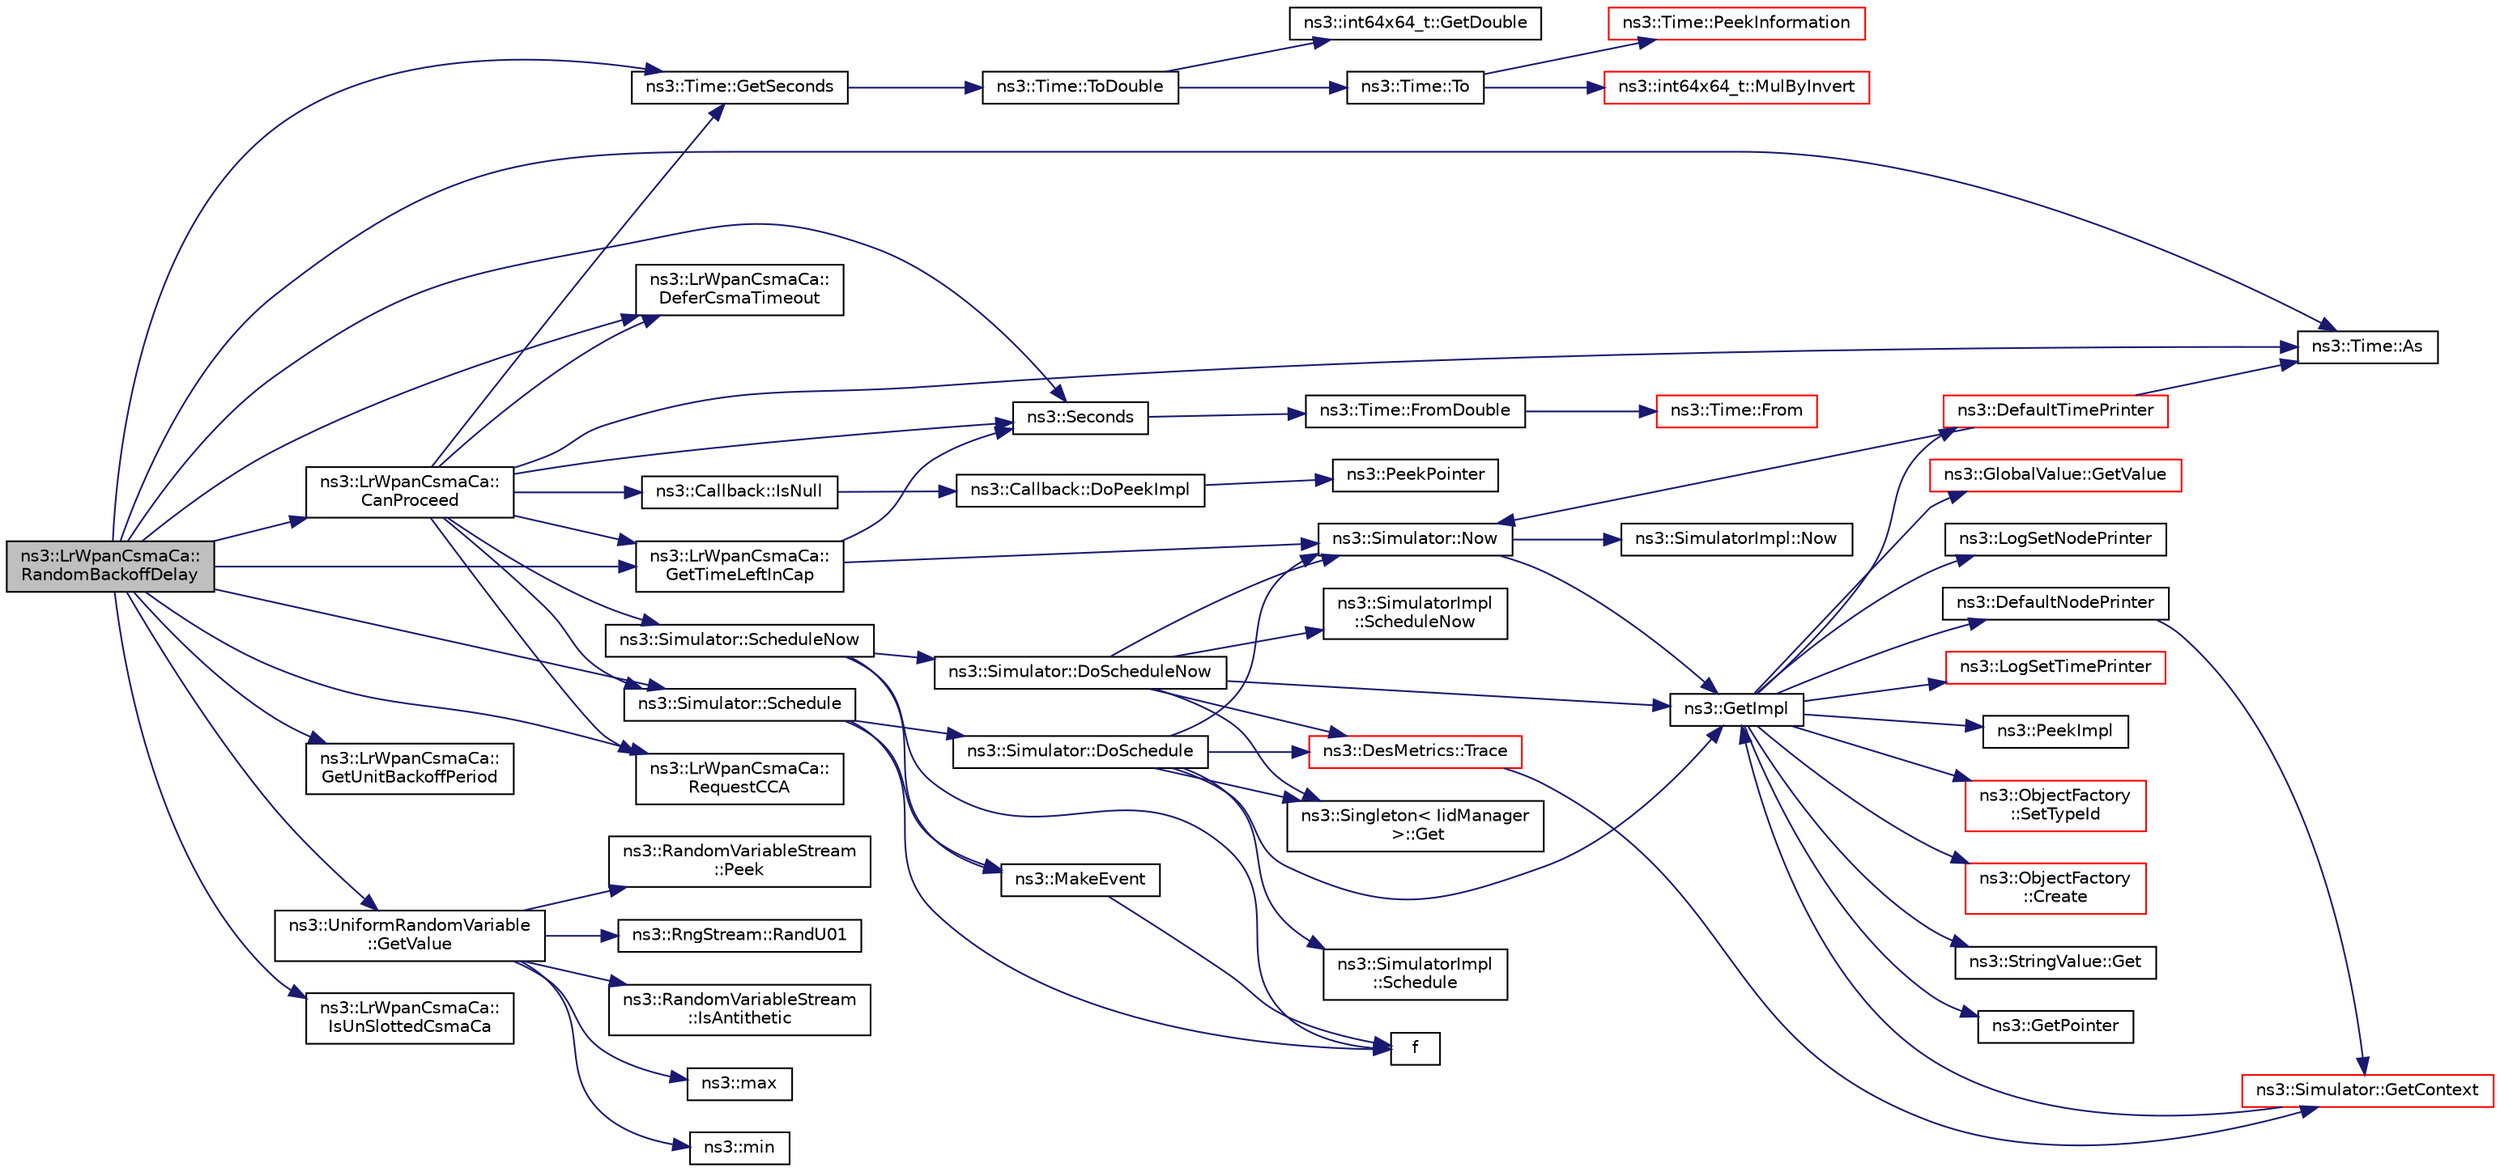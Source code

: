 digraph "ns3::LrWpanCsmaCa::RandomBackoffDelay"
{
 // LATEX_PDF_SIZE
  edge [fontname="Helvetica",fontsize="10",labelfontname="Helvetica",labelfontsize="10"];
  node [fontname="Helvetica",fontsize="10",shape=record];
  rankdir="LR";
  Node1 [label="ns3::LrWpanCsmaCa::\lRandomBackoffDelay",height=0.2,width=0.4,color="black", fillcolor="grey75", style="filled", fontcolor="black",tooltip="In step 2 of the CSMA-CA, perform a random backoff in the range of 0 to 2^BE -1."];
  Node1 -> Node2 [color="midnightblue",fontsize="10",style="solid",fontname="Helvetica"];
  Node2 [label="ns3::Time::As",height=0.2,width=0.4,color="black", fillcolor="white", style="filled",URL="$classns3_1_1_time.html#ad5198e31c2512226ca0e58b31fad7fd0",tooltip="Attach a unit to a Time, to facilitate output in a specific unit."];
  Node1 -> Node3 [color="midnightblue",fontsize="10",style="solid",fontname="Helvetica"];
  Node3 [label="ns3::LrWpanCsmaCa::\lCanProceed",height=0.2,width=0.4,color="black", fillcolor="white", style="filled",URL="$classns3_1_1_lr_wpan_csma_ca.html#a9f7dda9d4ebf114402edcd945fd310ef",tooltip="In the slotted CSMA-CA, after random backoff, determine if the remaining CSMA-CA operation can procee..."];
  Node3 -> Node2 [color="midnightblue",fontsize="10",style="solid",fontname="Helvetica"];
  Node3 -> Node4 [color="midnightblue",fontsize="10",style="solid",fontname="Helvetica"];
  Node4 [label="ns3::LrWpanCsmaCa::\lDeferCsmaTimeout",height=0.2,width=0.4,color="black", fillcolor="white", style="filled",URL="$classns3_1_1_lr_wpan_csma_ca.html#aa26fb8211aa1e7ac15433f648c11f3c5",tooltip="The CSMA algorithm call this function at the end of the CAP to return the MAC state back to to IDLE a..."];
  Node3 -> Node5 [color="midnightblue",fontsize="10",style="solid",fontname="Helvetica"];
  Node5 [label="ns3::Time::GetSeconds",height=0.2,width=0.4,color="black", fillcolor="white", style="filled",URL="$classns3_1_1_time.html#a27cb7c22324e0447740929b024dbeb66",tooltip="Get an approximation of the time stored in this instance in the indicated unit."];
  Node5 -> Node6 [color="midnightblue",fontsize="10",style="solid",fontname="Helvetica"];
  Node6 [label="ns3::Time::ToDouble",height=0.2,width=0.4,color="black", fillcolor="white", style="filled",URL="$classns3_1_1_time.html#a1f1f3acb86e4ed17643ef4a9ed1564fe",tooltip="Get the Time value expressed in a particular unit."];
  Node6 -> Node7 [color="midnightblue",fontsize="10",style="solid",fontname="Helvetica"];
  Node7 [label="ns3::int64x64_t::GetDouble",height=0.2,width=0.4,color="black", fillcolor="white", style="filled",URL="$classns3_1_1int64x64__t.html#ad4fd5a21e426f206aca10112cf5f4948",tooltip="Get this value as a double."];
  Node6 -> Node8 [color="midnightblue",fontsize="10",style="solid",fontname="Helvetica"];
  Node8 [label="ns3::Time::To",height=0.2,width=0.4,color="black", fillcolor="white", style="filled",URL="$classns3_1_1_time.html#a0d851a1d99e3bc29625cc91cbf15e039",tooltip="Get the Time value expressed in a particular unit."];
  Node8 -> Node9 [color="midnightblue",fontsize="10",style="solid",fontname="Helvetica"];
  Node9 [label="ns3::int64x64_t::MulByInvert",height=0.2,width=0.4,color="red", fillcolor="white", style="filled",URL="$classns3_1_1int64x64__t.html#a57c020ccad8624bebf8f1ab8f6bb1e6e",tooltip="Multiply this value by a Q0.128 value, presumably representing an inverse, completing a division oper..."];
  Node8 -> Node11 [color="midnightblue",fontsize="10",style="solid",fontname="Helvetica"];
  Node11 [label="ns3::Time::PeekInformation",height=0.2,width=0.4,color="red", fillcolor="white", style="filled",URL="$classns3_1_1_time.html#a0b023c55c20582aa7c1781aacf128034",tooltip="Get the Information record for timeUnit for the current Resolution."];
  Node3 -> Node19 [color="midnightblue",fontsize="10",style="solid",fontname="Helvetica"];
  Node19 [label="ns3::LrWpanCsmaCa::\lGetTimeLeftInCap",height=0.2,width=0.4,color="black", fillcolor="white", style="filled",URL="$classns3_1_1_lr_wpan_csma_ca.html#ab7db282300fa456fc60a3874f4123cb0",tooltip="Get the time left in the CAP portion of the Outgoing or Incoming superframe."];
  Node19 -> Node20 [color="midnightblue",fontsize="10",style="solid",fontname="Helvetica"];
  Node20 [label="ns3::Simulator::Now",height=0.2,width=0.4,color="black", fillcolor="white", style="filled",URL="$classns3_1_1_simulator.html#ac3178fa975b419f7875e7105be122800",tooltip="Return the current simulation virtual time."];
  Node20 -> Node21 [color="midnightblue",fontsize="10",style="solid",fontname="Helvetica"];
  Node21 [label="ns3::GetImpl",height=0.2,width=0.4,color="black", fillcolor="white", style="filled",URL="$group__simulator.html#ga42eb4eddad41528d4d99794a3dae3fd0",tooltip="Get the SimulatorImpl singleton."];
  Node21 -> Node22 [color="midnightblue",fontsize="10",style="solid",fontname="Helvetica"];
  Node22 [label="ns3::ObjectFactory\l::Create",height=0.2,width=0.4,color="red", fillcolor="white", style="filled",URL="$classns3_1_1_object_factory.html#a52eda277f4aaab54266134ba48102ad7",tooltip="Create an Object instance of the configured TypeId."];
  Node21 -> Node52 [color="midnightblue",fontsize="10",style="solid",fontname="Helvetica"];
  Node52 [label="ns3::DefaultNodePrinter",height=0.2,width=0.4,color="black", fillcolor="white", style="filled",URL="$group__logging.html#gac4c06cbbed12229d85991ced145f6be2",tooltip="Default node id printer implementation."];
  Node52 -> Node53 [color="midnightblue",fontsize="10",style="solid",fontname="Helvetica"];
  Node53 [label="ns3::Simulator::GetContext",height=0.2,width=0.4,color="red", fillcolor="white", style="filled",URL="$classns3_1_1_simulator.html#a8514b74ee2c42916b351b33c4a963bb0",tooltip="Get the current simulation context."];
  Node53 -> Node21 [color="midnightblue",fontsize="10",style="solid",fontname="Helvetica"];
  Node21 -> Node55 [color="midnightblue",fontsize="10",style="solid",fontname="Helvetica"];
  Node55 [label="ns3::DefaultTimePrinter",height=0.2,width=0.4,color="red", fillcolor="white", style="filled",URL="$namespacens3.html#ae01c3c7786b644dfb8a0bb8f1201b269",tooltip="Default Time printer."];
  Node55 -> Node2 [color="midnightblue",fontsize="10",style="solid",fontname="Helvetica"];
  Node55 -> Node20 [color="midnightblue",fontsize="10",style="solid",fontname="Helvetica"];
  Node21 -> Node57 [color="midnightblue",fontsize="10",style="solid",fontname="Helvetica"];
  Node57 [label="ns3::StringValue::Get",height=0.2,width=0.4,color="black", fillcolor="white", style="filled",URL="$classns3_1_1_string_value.html#a6f208c2778fe1c7882e5cb429b8326ae",tooltip=" "];
  Node21 -> Node58 [color="midnightblue",fontsize="10",style="solid",fontname="Helvetica"];
  Node58 [label="ns3::GetPointer",height=0.2,width=0.4,color="black", fillcolor="white", style="filled",URL="$namespacens3.html#ab4e173cdfd43d17c1a40d5348510a670",tooltip=" "];
  Node21 -> Node59 [color="midnightblue",fontsize="10",style="solid",fontname="Helvetica"];
  Node59 [label="ns3::GlobalValue::GetValue",height=0.2,width=0.4,color="red", fillcolor="white", style="filled",URL="$classns3_1_1_global_value.html#a48a99242193fb69609a17332733e8600",tooltip="Get the value."];
  Node21 -> Node61 [color="midnightblue",fontsize="10",style="solid",fontname="Helvetica"];
  Node61 [label="ns3::LogSetNodePrinter",height=0.2,width=0.4,color="black", fillcolor="white", style="filled",URL="$namespacens3.html#aebac73305345f2e2803fdeb102a7705e",tooltip="Set the LogNodePrinter function to be used to prepend log messages with the node id."];
  Node21 -> Node62 [color="midnightblue",fontsize="10",style="solid",fontname="Helvetica"];
  Node62 [label="ns3::LogSetTimePrinter",height=0.2,width=0.4,color="red", fillcolor="white", style="filled",URL="$namespacens3.html#a46cd76678f7da29799d1b41994e12ec1",tooltip="Set the TimePrinter function to be used to prepend log messages with the simulation time."];
  Node21 -> Node67 [color="midnightblue",fontsize="10",style="solid",fontname="Helvetica"];
  Node67 [label="ns3::PeekImpl",height=0.2,width=0.4,color="black", fillcolor="white", style="filled",URL="$group__simulator.html#ga233c5c38de117e4e4a5a9cd168694792",tooltip="Get the static SimulatorImpl instance."];
  Node21 -> Node68 [color="midnightblue",fontsize="10",style="solid",fontname="Helvetica"];
  Node68 [label="ns3::ObjectFactory\l::SetTypeId",height=0.2,width=0.4,color="red", fillcolor="white", style="filled",URL="$classns3_1_1_object_factory.html#a77dcd099064038a1eb7a6b8251229ec3",tooltip="Set the TypeId of the Objects to be created by this factory."];
  Node20 -> Node69 [color="midnightblue",fontsize="10",style="solid",fontname="Helvetica"];
  Node69 [label="ns3::SimulatorImpl::Now",height=0.2,width=0.4,color="black", fillcolor="white", style="filled",URL="$classns3_1_1_simulator_impl.html#aa516c50060846adc6fd316e83ef0797c",tooltip="Return the current simulation virtual time."];
  Node19 -> Node70 [color="midnightblue",fontsize="10",style="solid",fontname="Helvetica"];
  Node70 [label="ns3::Seconds",height=0.2,width=0.4,color="black", fillcolor="white", style="filled",URL="$group__timecivil.html#ga33c34b816f8ff6628e33d5c8e9713b9e",tooltip="Construct a Time in the indicated unit."];
  Node70 -> Node14 [color="midnightblue",fontsize="10",style="solid",fontname="Helvetica"];
  Node14 [label="ns3::Time::FromDouble",height=0.2,width=0.4,color="black", fillcolor="white", style="filled",URL="$classns3_1_1_time.html#a60e845f4a74e62495b86356afe604cb4",tooltip="Create a Time equal to value in unit unit."];
  Node14 -> Node15 [color="midnightblue",fontsize="10",style="solid",fontname="Helvetica"];
  Node15 [label="ns3::Time::From",height=0.2,width=0.4,color="red", fillcolor="white", style="filled",URL="$classns3_1_1_time.html#a34e4acc13d0e08cc8cb9cd3b838b9baf",tooltip="Create a Time in the current unit."];
  Node3 -> Node71 [color="midnightblue",fontsize="10",style="solid",fontname="Helvetica"];
  Node71 [label="ns3::Callback::IsNull",height=0.2,width=0.4,color="black", fillcolor="white", style="filled",URL="$classns3_1_1_callback.html#a42eb007ca42c35b96daa497d6d42d5f2",tooltip="Check for null implementation."];
  Node71 -> Node72 [color="midnightblue",fontsize="10",style="solid",fontname="Helvetica"];
  Node72 [label="ns3::Callback::DoPeekImpl",height=0.2,width=0.4,color="black", fillcolor="white", style="filled",URL="$classns3_1_1_callback.html#a82de10d58e899c61aec3867f9b1f2f33",tooltip=" "];
  Node72 -> Node73 [color="midnightblue",fontsize="10",style="solid",fontname="Helvetica"];
  Node73 [label="ns3::PeekPointer",height=0.2,width=0.4,color="black", fillcolor="white", style="filled",URL="$namespacens3.html#af2a7557fe9afdd98d8f6f8f6e412cf5a",tooltip=" "];
  Node3 -> Node74 [color="midnightblue",fontsize="10",style="solid",fontname="Helvetica"];
  Node74 [label="ns3::LrWpanCsmaCa::\lRequestCCA",height=0.2,width=0.4,color="black", fillcolor="white", style="filled",URL="$classns3_1_1_lr_wpan_csma_ca.html#ac471353c2a9103e1d081f8690a0415a6",tooltip="Request the Phy to perform CCA (Step 3)"];
  Node3 -> Node75 [color="midnightblue",fontsize="10",style="solid",fontname="Helvetica"];
  Node75 [label="ns3::Simulator::Schedule",height=0.2,width=0.4,color="black", fillcolor="white", style="filled",URL="$classns3_1_1_simulator.html#a3da7d28335c8ac0e3e86781f766df241",tooltip="Schedule an event to expire after delay."];
  Node75 -> Node76 [color="midnightblue",fontsize="10",style="solid",fontname="Helvetica"];
  Node76 [label="ns3::Simulator::DoSchedule",height=0.2,width=0.4,color="black", fillcolor="white", style="filled",URL="$classns3_1_1_simulator.html#a47af23973938819bdc89cb2807e09ed5",tooltip="Implementation of the various Schedule methods."];
  Node76 -> Node28 [color="midnightblue",fontsize="10",style="solid",fontname="Helvetica"];
  Node28 [label="ns3::Singleton\< IidManager\l \>::Get",height=0.2,width=0.4,color="black", fillcolor="white", style="filled",URL="$classns3_1_1_singleton.html#a80a2cd3c25a27ea72add7a9f7a141ffa",tooltip="Get a pointer to the singleton instance."];
  Node76 -> Node21 [color="midnightblue",fontsize="10",style="solid",fontname="Helvetica"];
  Node76 -> Node20 [color="midnightblue",fontsize="10",style="solid",fontname="Helvetica"];
  Node76 -> Node77 [color="midnightblue",fontsize="10",style="solid",fontname="Helvetica"];
  Node77 [label="ns3::SimulatorImpl\l::Schedule",height=0.2,width=0.4,color="black", fillcolor="white", style="filled",URL="$classns3_1_1_simulator_impl.html#a24eac97ca7dc0e64162e3596064cfb5c",tooltip="Schedule a future event execution (in the same context)."];
  Node76 -> Node78 [color="midnightblue",fontsize="10",style="solid",fontname="Helvetica"];
  Node78 [label="ns3::DesMetrics::Trace",height=0.2,width=0.4,color="red", fillcolor="white", style="filled",URL="$classns3_1_1_des_metrics.html#ab7c6c097412d0398affbc9f8d2643160",tooltip="Trace an event to self at the time it is scheduled."];
  Node78 -> Node53 [color="midnightblue",fontsize="10",style="solid",fontname="Helvetica"];
  Node75 -> Node85 [color="midnightblue",fontsize="10",style="solid",fontname="Helvetica"];
  Node85 [label="f",height=0.2,width=0.4,color="black", fillcolor="white", style="filled",URL="$80211b_8c.html#ae7ffc1a8f84fa47a0812b2f2b9627132",tooltip=" "];
  Node75 -> Node86 [color="midnightblue",fontsize="10",style="solid",fontname="Helvetica"];
  Node86 [label="ns3::MakeEvent",height=0.2,width=0.4,color="black", fillcolor="white", style="filled",URL="$group__makeeventfnptr.html#ga289a28a2497c18a9bd299e5e2014094b",tooltip="Make an EventImpl from a function pointer taking varying numbers of arguments."];
  Node86 -> Node85 [color="midnightblue",fontsize="10",style="solid",fontname="Helvetica"];
  Node3 -> Node87 [color="midnightblue",fontsize="10",style="solid",fontname="Helvetica"];
  Node87 [label="ns3::Simulator::ScheduleNow",height=0.2,width=0.4,color="black", fillcolor="white", style="filled",URL="$classns3_1_1_simulator.html#ab8a8b58feaa12f531175df5fd355c362",tooltip="Schedule an event to expire Now."];
  Node87 -> Node88 [color="midnightblue",fontsize="10",style="solid",fontname="Helvetica"];
  Node88 [label="ns3::Simulator::DoScheduleNow",height=0.2,width=0.4,color="black", fillcolor="white", style="filled",URL="$classns3_1_1_simulator.html#a9377ee62d67f7923318c4313a3b285f8",tooltip="Implementation of the various ScheduleNow methods."];
  Node88 -> Node28 [color="midnightblue",fontsize="10",style="solid",fontname="Helvetica"];
  Node88 -> Node21 [color="midnightblue",fontsize="10",style="solid",fontname="Helvetica"];
  Node88 -> Node20 [color="midnightblue",fontsize="10",style="solid",fontname="Helvetica"];
  Node88 -> Node89 [color="midnightblue",fontsize="10",style="solid",fontname="Helvetica"];
  Node89 [label="ns3::SimulatorImpl\l::ScheduleNow",height=0.2,width=0.4,color="black", fillcolor="white", style="filled",URL="$classns3_1_1_simulator_impl.html#a9889e663af5245c5624c35611a9db948",tooltip="Schedule an event to run at the current virtual time."];
  Node88 -> Node78 [color="midnightblue",fontsize="10",style="solid",fontname="Helvetica"];
  Node87 -> Node85 [color="midnightblue",fontsize="10",style="solid",fontname="Helvetica"];
  Node87 -> Node86 [color="midnightblue",fontsize="10",style="solid",fontname="Helvetica"];
  Node3 -> Node70 [color="midnightblue",fontsize="10",style="solid",fontname="Helvetica"];
  Node1 -> Node4 [color="midnightblue",fontsize="10",style="solid",fontname="Helvetica"];
  Node1 -> Node5 [color="midnightblue",fontsize="10",style="solid",fontname="Helvetica"];
  Node1 -> Node19 [color="midnightblue",fontsize="10",style="solid",fontname="Helvetica"];
  Node1 -> Node90 [color="midnightblue",fontsize="10",style="solid",fontname="Helvetica"];
  Node90 [label="ns3::LrWpanCsmaCa::\lGetUnitBackoffPeriod",height=0.2,width=0.4,color="black", fillcolor="white", style="filled",URL="$classns3_1_1_lr_wpan_csma_ca.html#a53e0d717fe1b40195e2ad6cbc46938af",tooltip="Get the number of symbols forming the basic time period used by the CSMA-CA algorithm."];
  Node1 -> Node91 [color="midnightblue",fontsize="10",style="solid",fontname="Helvetica"];
  Node91 [label="ns3::UniformRandomVariable\l::GetValue",height=0.2,width=0.4,color="black", fillcolor="white", style="filled",URL="$classns3_1_1_uniform_random_variable.html#a03822d8c86ac51e9aa83bbc73041386b",tooltip="Get the next random value, as a double in the specified range ."];
  Node91 -> Node92 [color="midnightblue",fontsize="10",style="solid",fontname="Helvetica"];
  Node92 [label="ns3::RandomVariableStream\l::IsAntithetic",height=0.2,width=0.4,color="black", fillcolor="white", style="filled",URL="$classns3_1_1_random_variable_stream.html#ae8f50692f36f1403a22d0cbb9c488db2",tooltip="Check if antithetic values will be generated."];
  Node91 -> Node93 [color="midnightblue",fontsize="10",style="solid",fontname="Helvetica"];
  Node93 [label="ns3::max",height=0.2,width=0.4,color="black", fillcolor="white", style="filled",URL="$namespacens3.html#a548291fa9e4e7d6a57814dfcbbebce9b",tooltip=" "];
  Node91 -> Node94 [color="midnightblue",fontsize="10",style="solid",fontname="Helvetica"];
  Node94 [label="ns3::min",height=0.2,width=0.4,color="black", fillcolor="white", style="filled",URL="$namespacens3.html#a66840605409c3caeff0d2a728b68dc6d",tooltip=" "];
  Node91 -> Node95 [color="midnightblue",fontsize="10",style="solid",fontname="Helvetica"];
  Node95 [label="ns3::RandomVariableStream\l::Peek",height=0.2,width=0.4,color="black", fillcolor="white", style="filled",URL="$classns3_1_1_random_variable_stream.html#a72b37a5c0a574a51df77d378d9101936",tooltip="Get the pointer to the underlying RngStream."];
  Node91 -> Node96 [color="midnightblue",fontsize="10",style="solid",fontname="Helvetica"];
  Node96 [label="ns3::RngStream::RandU01",height=0.2,width=0.4,color="black", fillcolor="white", style="filled",URL="$classns3_1_1_rng_stream.html#a46be36426b8bc712e9de468b63558c22",tooltip="Generate the next random number for this stream."];
  Node1 -> Node97 [color="midnightblue",fontsize="10",style="solid",fontname="Helvetica"];
  Node97 [label="ns3::LrWpanCsmaCa::\lIsUnSlottedCsmaCa",height=0.2,width=0.4,color="black", fillcolor="white", style="filled",URL="$classns3_1_1_lr_wpan_csma_ca.html#a748bbdafff3b23a491e05c181109f0df",tooltip="Check if the unslotted CSMA/CA version is being used."];
  Node1 -> Node74 [color="midnightblue",fontsize="10",style="solid",fontname="Helvetica"];
  Node1 -> Node75 [color="midnightblue",fontsize="10",style="solid",fontname="Helvetica"];
  Node1 -> Node70 [color="midnightblue",fontsize="10",style="solid",fontname="Helvetica"];
}
